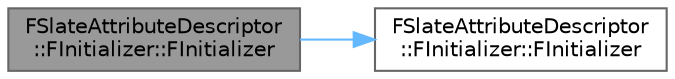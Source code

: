 digraph "FSlateAttributeDescriptor::FInitializer::FInitializer"
{
 // INTERACTIVE_SVG=YES
 // LATEX_PDF_SIZE
  bgcolor="transparent";
  edge [fontname=Helvetica,fontsize=10,labelfontname=Helvetica,labelfontsize=10];
  node [fontname=Helvetica,fontsize=10,shape=box,height=0.2,width=0.4];
  rankdir="LR";
  Node1 [id="Node000001",label="FSlateAttributeDescriptor\l::FInitializer::FInitializer",height=0.2,width=0.4,color="gray40", fillcolor="grey60", style="filled", fontcolor="black",tooltip=" "];
  Node1 -> Node2 [id="edge1_Node000001_Node000002",color="steelblue1",style="solid",tooltip=" "];
  Node2 [id="Node000002",label="FSlateAttributeDescriptor\l::FInitializer::FInitializer",height=0.2,width=0.4,color="grey40", fillcolor="white", style="filled",URL="$d1/d25/structFSlateAttributeDescriptor_1_1FInitializer.html#a2426341f229fd90151a3ac0917cc1df1",tooltip=" "];
}
